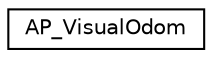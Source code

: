 digraph "Graphical Class Hierarchy"
{
 // INTERACTIVE_SVG=YES
  edge [fontname="Helvetica",fontsize="10",labelfontname="Helvetica",labelfontsize="10"];
  node [fontname="Helvetica",fontsize="10",shape=record];
  rankdir="LR";
  Node1 [label="AP_VisualOdom",height=0.2,width=0.4,color="black", fillcolor="white", style="filled",URL="$classAP__VisualOdom.html"];
}
